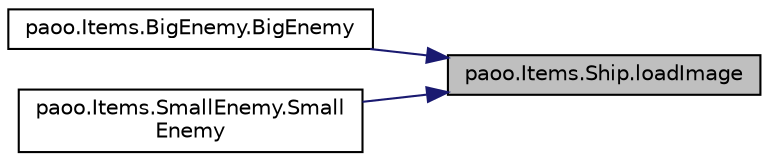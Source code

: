 digraph "paoo.Items.Ship.loadImage"
{
 // LATEX_PDF_SIZE
  edge [fontname="Helvetica",fontsize="10",labelfontname="Helvetica",labelfontsize="10"];
  node [fontname="Helvetica",fontsize="10",shape=record];
  rankdir="RL";
  Node38 [label="paoo.Items.Ship.loadImage",height=0.2,width=0.4,color="black", fillcolor="grey75", style="filled", fontcolor="black",tooltip=" "];
  Node38 -> Node39 [dir="back",color="midnightblue",fontsize="10",style="solid",fontname="Helvetica"];
  Node39 [label="paoo.Items.BigEnemy.BigEnemy",height=0.2,width=0.4,color="black", fillcolor="white", style="filled",URL="$classpaoo_1_1_items_1_1_big_enemy.html#a2d9affb8fd7a2754a1ba345ff5e995a0",tooltip=" "];
  Node38 -> Node40 [dir="back",color="midnightblue",fontsize="10",style="solid",fontname="Helvetica"];
  Node40 [label="paoo.Items.SmallEnemy.Small\lEnemy",height=0.2,width=0.4,color="black", fillcolor="white", style="filled",URL="$classpaoo_1_1_items_1_1_small_enemy.html#af3d3b82ae17586f90695d7ba17827a0f",tooltip=" "];
}
